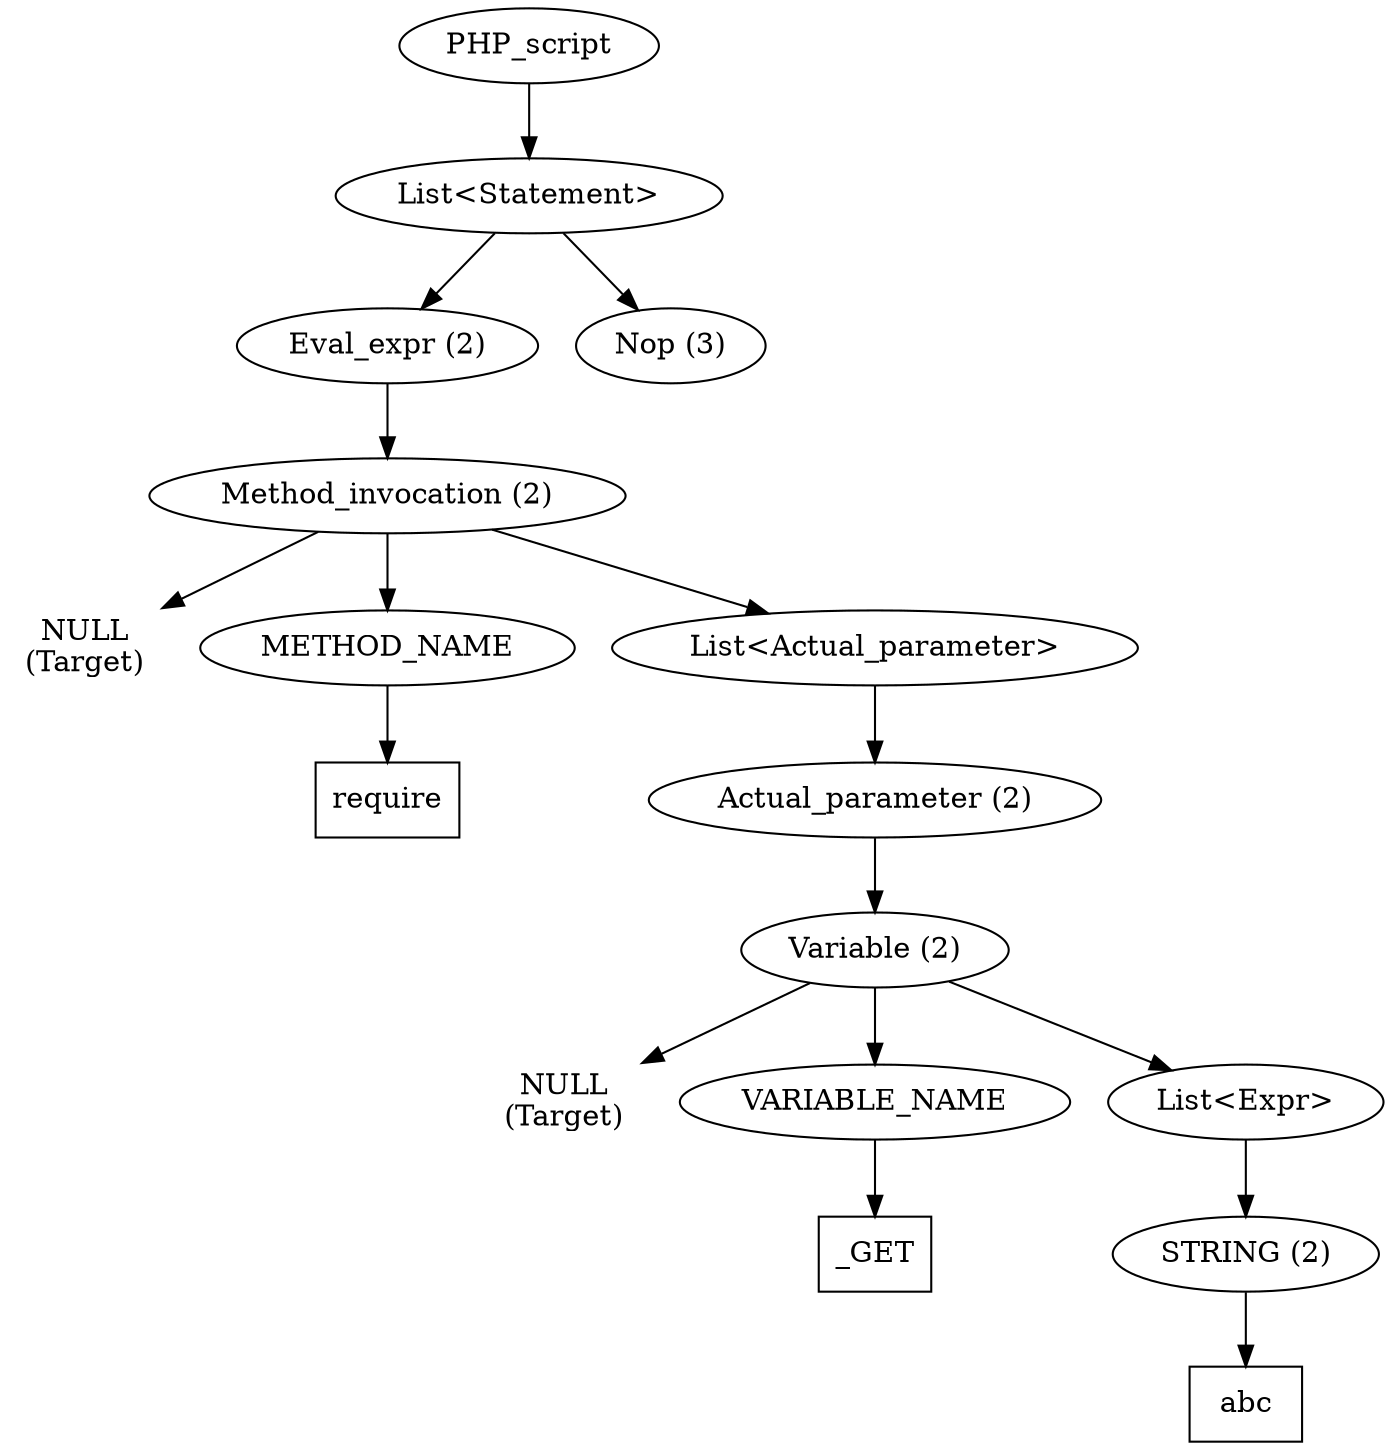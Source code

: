 /*
 * AST in dot format generated by phc -- the PHP compiler
 */

digraph AST {
ordering=out;
node_0 [label="PHP_script"];
node_1 [label="List<Statement>"];
node_0 -> node_1;
node_2 [label="Eval_expr (2)"];
node_1 -> node_2;
node_3 [label="Method_invocation (2)"];
node_2 -> node_3;
node_4 [label="NULL\n(Target)", shape=plaintext]
node_3 -> node_4;
node_5 [label="METHOD_NAME"];
node_3 -> node_5;
node_6 [label="require", shape=box]
node_5 -> node_6;
node_7 [label="List<Actual_parameter>"];
node_3 -> node_7;
node_8 [label="Actual_parameter (2)"];
node_7 -> node_8;
node_9 [label="Variable (2)"];
node_8 -> node_9;
node_10 [label="NULL\n(Target)", shape=plaintext]
node_9 -> node_10;
node_11 [label="VARIABLE_NAME"];
node_9 -> node_11;
node_12 [label="_GET", shape=box]
node_11 -> node_12;
node_13 [label="List<Expr>"];
node_9 -> node_13;
node_14 [label="STRING (2)"];
node_13 -> node_14;
node_15 [label="abc", shape=box]
node_14 -> node_15;
node_16 [label="Nop (3)"];
node_1 -> node_16;
}